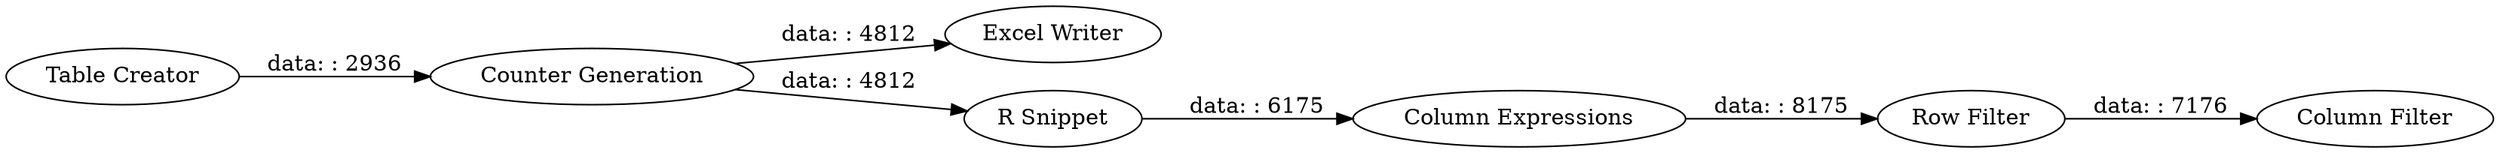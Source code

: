 digraph {
	"7839249318904140077_13" [label="Column Filter"]
	"7839249318904140077_10" [label="Excel Writer"]
	"7839249318904140077_12" [label="Row Filter"]
	"7839249318904140077_4" [label="Counter Generation"]
	"7839249318904140077_9" [label="R Snippet"]
	"7839249318904140077_11" [label="Column Expressions"]
	"7839249318904140077_8" [label="Table Creator"]
	"7839249318904140077_4" -> "7839249318904140077_10" [label="data: : 4812"]
	"7839249318904140077_12" -> "7839249318904140077_13" [label="data: : 7176"]
	"7839249318904140077_4" -> "7839249318904140077_9" [label="data: : 4812"]
	"7839249318904140077_8" -> "7839249318904140077_4" [label="data: : 2936"]
	"7839249318904140077_9" -> "7839249318904140077_11" [label="data: : 6175"]
	"7839249318904140077_11" -> "7839249318904140077_12" [label="data: : 8175"]
	rankdir=LR
}

